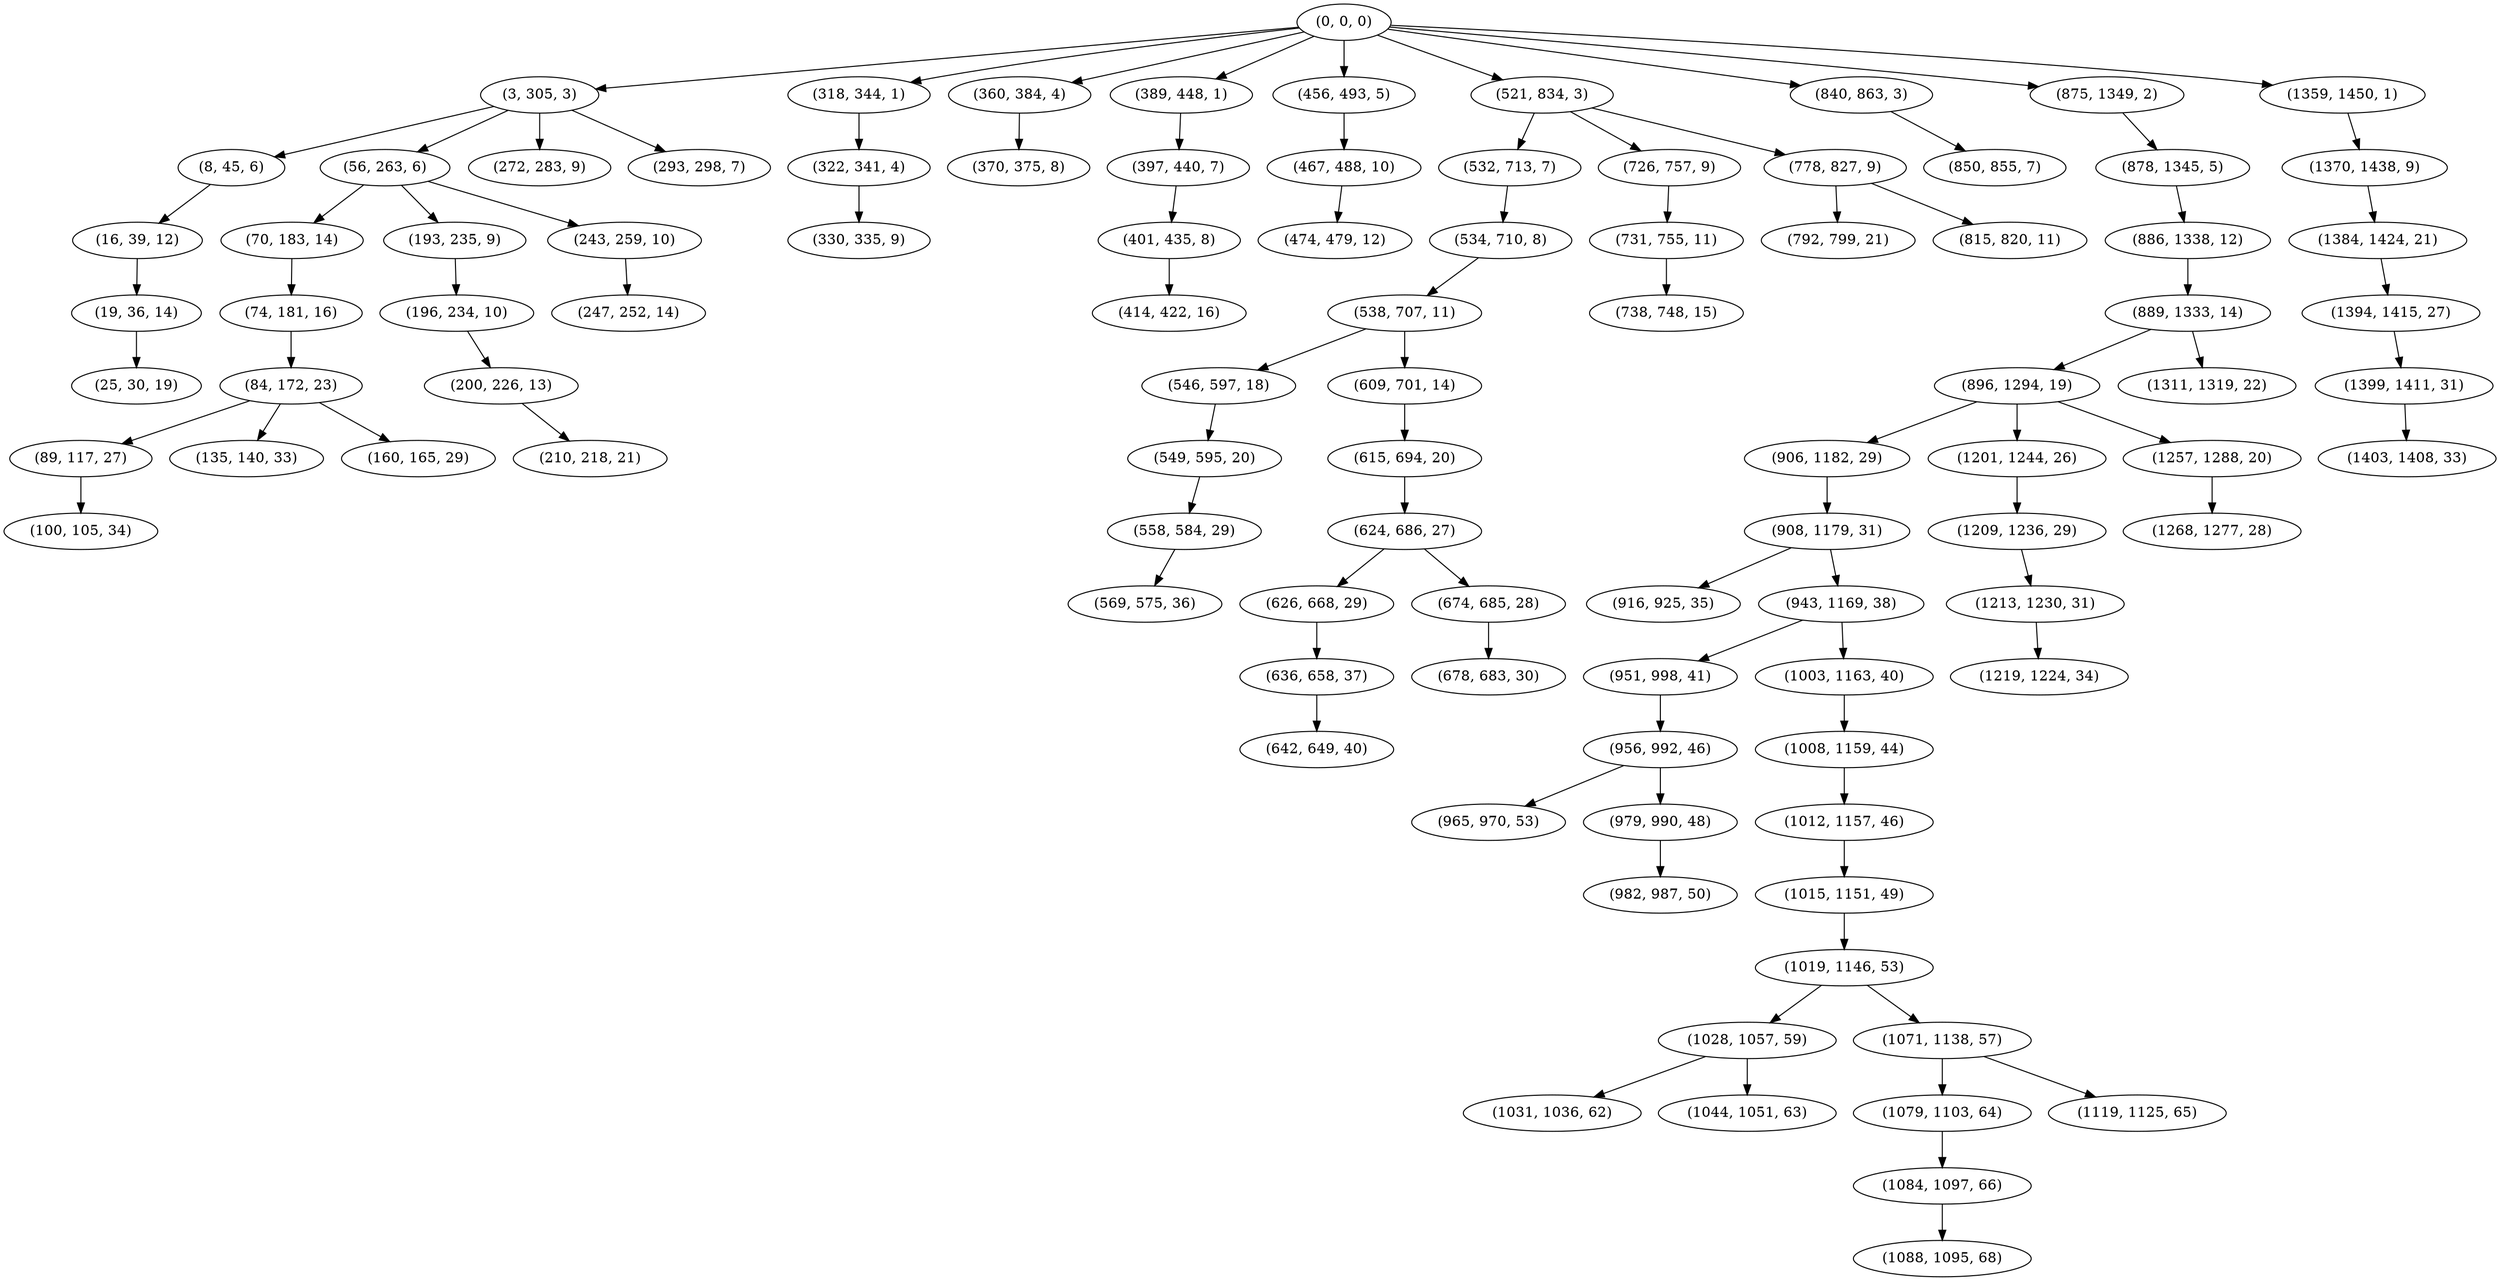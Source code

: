 digraph tree {
    "(0, 0, 0)";
    "(3, 305, 3)";
    "(8, 45, 6)";
    "(16, 39, 12)";
    "(19, 36, 14)";
    "(25, 30, 19)";
    "(56, 263, 6)";
    "(70, 183, 14)";
    "(74, 181, 16)";
    "(84, 172, 23)";
    "(89, 117, 27)";
    "(100, 105, 34)";
    "(135, 140, 33)";
    "(160, 165, 29)";
    "(193, 235, 9)";
    "(196, 234, 10)";
    "(200, 226, 13)";
    "(210, 218, 21)";
    "(243, 259, 10)";
    "(247, 252, 14)";
    "(272, 283, 9)";
    "(293, 298, 7)";
    "(318, 344, 1)";
    "(322, 341, 4)";
    "(330, 335, 9)";
    "(360, 384, 4)";
    "(370, 375, 8)";
    "(389, 448, 1)";
    "(397, 440, 7)";
    "(401, 435, 8)";
    "(414, 422, 16)";
    "(456, 493, 5)";
    "(467, 488, 10)";
    "(474, 479, 12)";
    "(521, 834, 3)";
    "(532, 713, 7)";
    "(534, 710, 8)";
    "(538, 707, 11)";
    "(546, 597, 18)";
    "(549, 595, 20)";
    "(558, 584, 29)";
    "(569, 575, 36)";
    "(609, 701, 14)";
    "(615, 694, 20)";
    "(624, 686, 27)";
    "(626, 668, 29)";
    "(636, 658, 37)";
    "(642, 649, 40)";
    "(674, 685, 28)";
    "(678, 683, 30)";
    "(726, 757, 9)";
    "(731, 755, 11)";
    "(738, 748, 15)";
    "(778, 827, 9)";
    "(792, 799, 21)";
    "(815, 820, 11)";
    "(840, 863, 3)";
    "(850, 855, 7)";
    "(875, 1349, 2)";
    "(878, 1345, 5)";
    "(886, 1338, 12)";
    "(889, 1333, 14)";
    "(896, 1294, 19)";
    "(906, 1182, 29)";
    "(908, 1179, 31)";
    "(916, 925, 35)";
    "(943, 1169, 38)";
    "(951, 998, 41)";
    "(956, 992, 46)";
    "(965, 970, 53)";
    "(979, 990, 48)";
    "(982, 987, 50)";
    "(1003, 1163, 40)";
    "(1008, 1159, 44)";
    "(1012, 1157, 46)";
    "(1015, 1151, 49)";
    "(1019, 1146, 53)";
    "(1028, 1057, 59)";
    "(1031, 1036, 62)";
    "(1044, 1051, 63)";
    "(1071, 1138, 57)";
    "(1079, 1103, 64)";
    "(1084, 1097, 66)";
    "(1088, 1095, 68)";
    "(1119, 1125, 65)";
    "(1201, 1244, 26)";
    "(1209, 1236, 29)";
    "(1213, 1230, 31)";
    "(1219, 1224, 34)";
    "(1257, 1288, 20)";
    "(1268, 1277, 28)";
    "(1311, 1319, 22)";
    "(1359, 1450, 1)";
    "(1370, 1438, 9)";
    "(1384, 1424, 21)";
    "(1394, 1415, 27)";
    "(1399, 1411, 31)";
    "(1403, 1408, 33)";
    "(0, 0, 0)" -> "(3, 305, 3)";
    "(0, 0, 0)" -> "(318, 344, 1)";
    "(0, 0, 0)" -> "(360, 384, 4)";
    "(0, 0, 0)" -> "(389, 448, 1)";
    "(0, 0, 0)" -> "(456, 493, 5)";
    "(0, 0, 0)" -> "(521, 834, 3)";
    "(0, 0, 0)" -> "(840, 863, 3)";
    "(0, 0, 0)" -> "(875, 1349, 2)";
    "(0, 0, 0)" -> "(1359, 1450, 1)";
    "(3, 305, 3)" -> "(8, 45, 6)";
    "(3, 305, 3)" -> "(56, 263, 6)";
    "(3, 305, 3)" -> "(272, 283, 9)";
    "(3, 305, 3)" -> "(293, 298, 7)";
    "(8, 45, 6)" -> "(16, 39, 12)";
    "(16, 39, 12)" -> "(19, 36, 14)";
    "(19, 36, 14)" -> "(25, 30, 19)";
    "(56, 263, 6)" -> "(70, 183, 14)";
    "(56, 263, 6)" -> "(193, 235, 9)";
    "(56, 263, 6)" -> "(243, 259, 10)";
    "(70, 183, 14)" -> "(74, 181, 16)";
    "(74, 181, 16)" -> "(84, 172, 23)";
    "(84, 172, 23)" -> "(89, 117, 27)";
    "(84, 172, 23)" -> "(135, 140, 33)";
    "(84, 172, 23)" -> "(160, 165, 29)";
    "(89, 117, 27)" -> "(100, 105, 34)";
    "(193, 235, 9)" -> "(196, 234, 10)";
    "(196, 234, 10)" -> "(200, 226, 13)";
    "(200, 226, 13)" -> "(210, 218, 21)";
    "(243, 259, 10)" -> "(247, 252, 14)";
    "(318, 344, 1)" -> "(322, 341, 4)";
    "(322, 341, 4)" -> "(330, 335, 9)";
    "(360, 384, 4)" -> "(370, 375, 8)";
    "(389, 448, 1)" -> "(397, 440, 7)";
    "(397, 440, 7)" -> "(401, 435, 8)";
    "(401, 435, 8)" -> "(414, 422, 16)";
    "(456, 493, 5)" -> "(467, 488, 10)";
    "(467, 488, 10)" -> "(474, 479, 12)";
    "(521, 834, 3)" -> "(532, 713, 7)";
    "(521, 834, 3)" -> "(726, 757, 9)";
    "(521, 834, 3)" -> "(778, 827, 9)";
    "(532, 713, 7)" -> "(534, 710, 8)";
    "(534, 710, 8)" -> "(538, 707, 11)";
    "(538, 707, 11)" -> "(546, 597, 18)";
    "(538, 707, 11)" -> "(609, 701, 14)";
    "(546, 597, 18)" -> "(549, 595, 20)";
    "(549, 595, 20)" -> "(558, 584, 29)";
    "(558, 584, 29)" -> "(569, 575, 36)";
    "(609, 701, 14)" -> "(615, 694, 20)";
    "(615, 694, 20)" -> "(624, 686, 27)";
    "(624, 686, 27)" -> "(626, 668, 29)";
    "(624, 686, 27)" -> "(674, 685, 28)";
    "(626, 668, 29)" -> "(636, 658, 37)";
    "(636, 658, 37)" -> "(642, 649, 40)";
    "(674, 685, 28)" -> "(678, 683, 30)";
    "(726, 757, 9)" -> "(731, 755, 11)";
    "(731, 755, 11)" -> "(738, 748, 15)";
    "(778, 827, 9)" -> "(792, 799, 21)";
    "(778, 827, 9)" -> "(815, 820, 11)";
    "(840, 863, 3)" -> "(850, 855, 7)";
    "(875, 1349, 2)" -> "(878, 1345, 5)";
    "(878, 1345, 5)" -> "(886, 1338, 12)";
    "(886, 1338, 12)" -> "(889, 1333, 14)";
    "(889, 1333, 14)" -> "(896, 1294, 19)";
    "(889, 1333, 14)" -> "(1311, 1319, 22)";
    "(896, 1294, 19)" -> "(906, 1182, 29)";
    "(896, 1294, 19)" -> "(1201, 1244, 26)";
    "(896, 1294, 19)" -> "(1257, 1288, 20)";
    "(906, 1182, 29)" -> "(908, 1179, 31)";
    "(908, 1179, 31)" -> "(916, 925, 35)";
    "(908, 1179, 31)" -> "(943, 1169, 38)";
    "(943, 1169, 38)" -> "(951, 998, 41)";
    "(943, 1169, 38)" -> "(1003, 1163, 40)";
    "(951, 998, 41)" -> "(956, 992, 46)";
    "(956, 992, 46)" -> "(965, 970, 53)";
    "(956, 992, 46)" -> "(979, 990, 48)";
    "(979, 990, 48)" -> "(982, 987, 50)";
    "(1003, 1163, 40)" -> "(1008, 1159, 44)";
    "(1008, 1159, 44)" -> "(1012, 1157, 46)";
    "(1012, 1157, 46)" -> "(1015, 1151, 49)";
    "(1015, 1151, 49)" -> "(1019, 1146, 53)";
    "(1019, 1146, 53)" -> "(1028, 1057, 59)";
    "(1019, 1146, 53)" -> "(1071, 1138, 57)";
    "(1028, 1057, 59)" -> "(1031, 1036, 62)";
    "(1028, 1057, 59)" -> "(1044, 1051, 63)";
    "(1071, 1138, 57)" -> "(1079, 1103, 64)";
    "(1071, 1138, 57)" -> "(1119, 1125, 65)";
    "(1079, 1103, 64)" -> "(1084, 1097, 66)";
    "(1084, 1097, 66)" -> "(1088, 1095, 68)";
    "(1201, 1244, 26)" -> "(1209, 1236, 29)";
    "(1209, 1236, 29)" -> "(1213, 1230, 31)";
    "(1213, 1230, 31)" -> "(1219, 1224, 34)";
    "(1257, 1288, 20)" -> "(1268, 1277, 28)";
    "(1359, 1450, 1)" -> "(1370, 1438, 9)";
    "(1370, 1438, 9)" -> "(1384, 1424, 21)";
    "(1384, 1424, 21)" -> "(1394, 1415, 27)";
    "(1394, 1415, 27)" -> "(1399, 1411, 31)";
    "(1399, 1411, 31)" -> "(1403, 1408, 33)";
}
